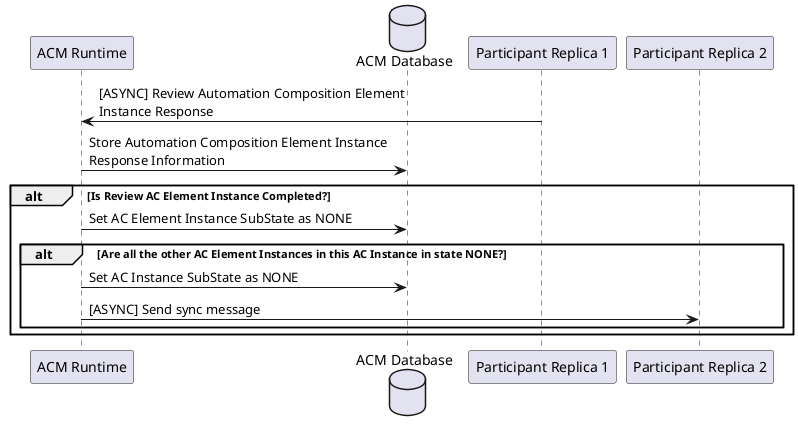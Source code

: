 @startuml

participant "ACM Runtime"
database "ACM Database"
participant "Participant Replica 1"
participant "Participant Replica 2"

"ACM Runtime" <- "Participant Replica 1": [ASYNC] Review Automation Composition Element \nInstance Response
"ACM Runtime" -> "ACM Database": Store Automation Composition Element Instance \nResponse Information

alt Is Review AC Element Instance Completed?
 "ACM Runtime" -> "ACM Database": Set AC Element Instance SubState as NONE
 alt Are all the other AC Element Instances in this AC Instance in state NONE?
  "ACM Runtime" -> "ACM Database": Set AC Instance SubState as NONE
  "ACM Runtime" -> "Participant Replica 2": [ASYNC] Send sync message
 end
end

@enduml
